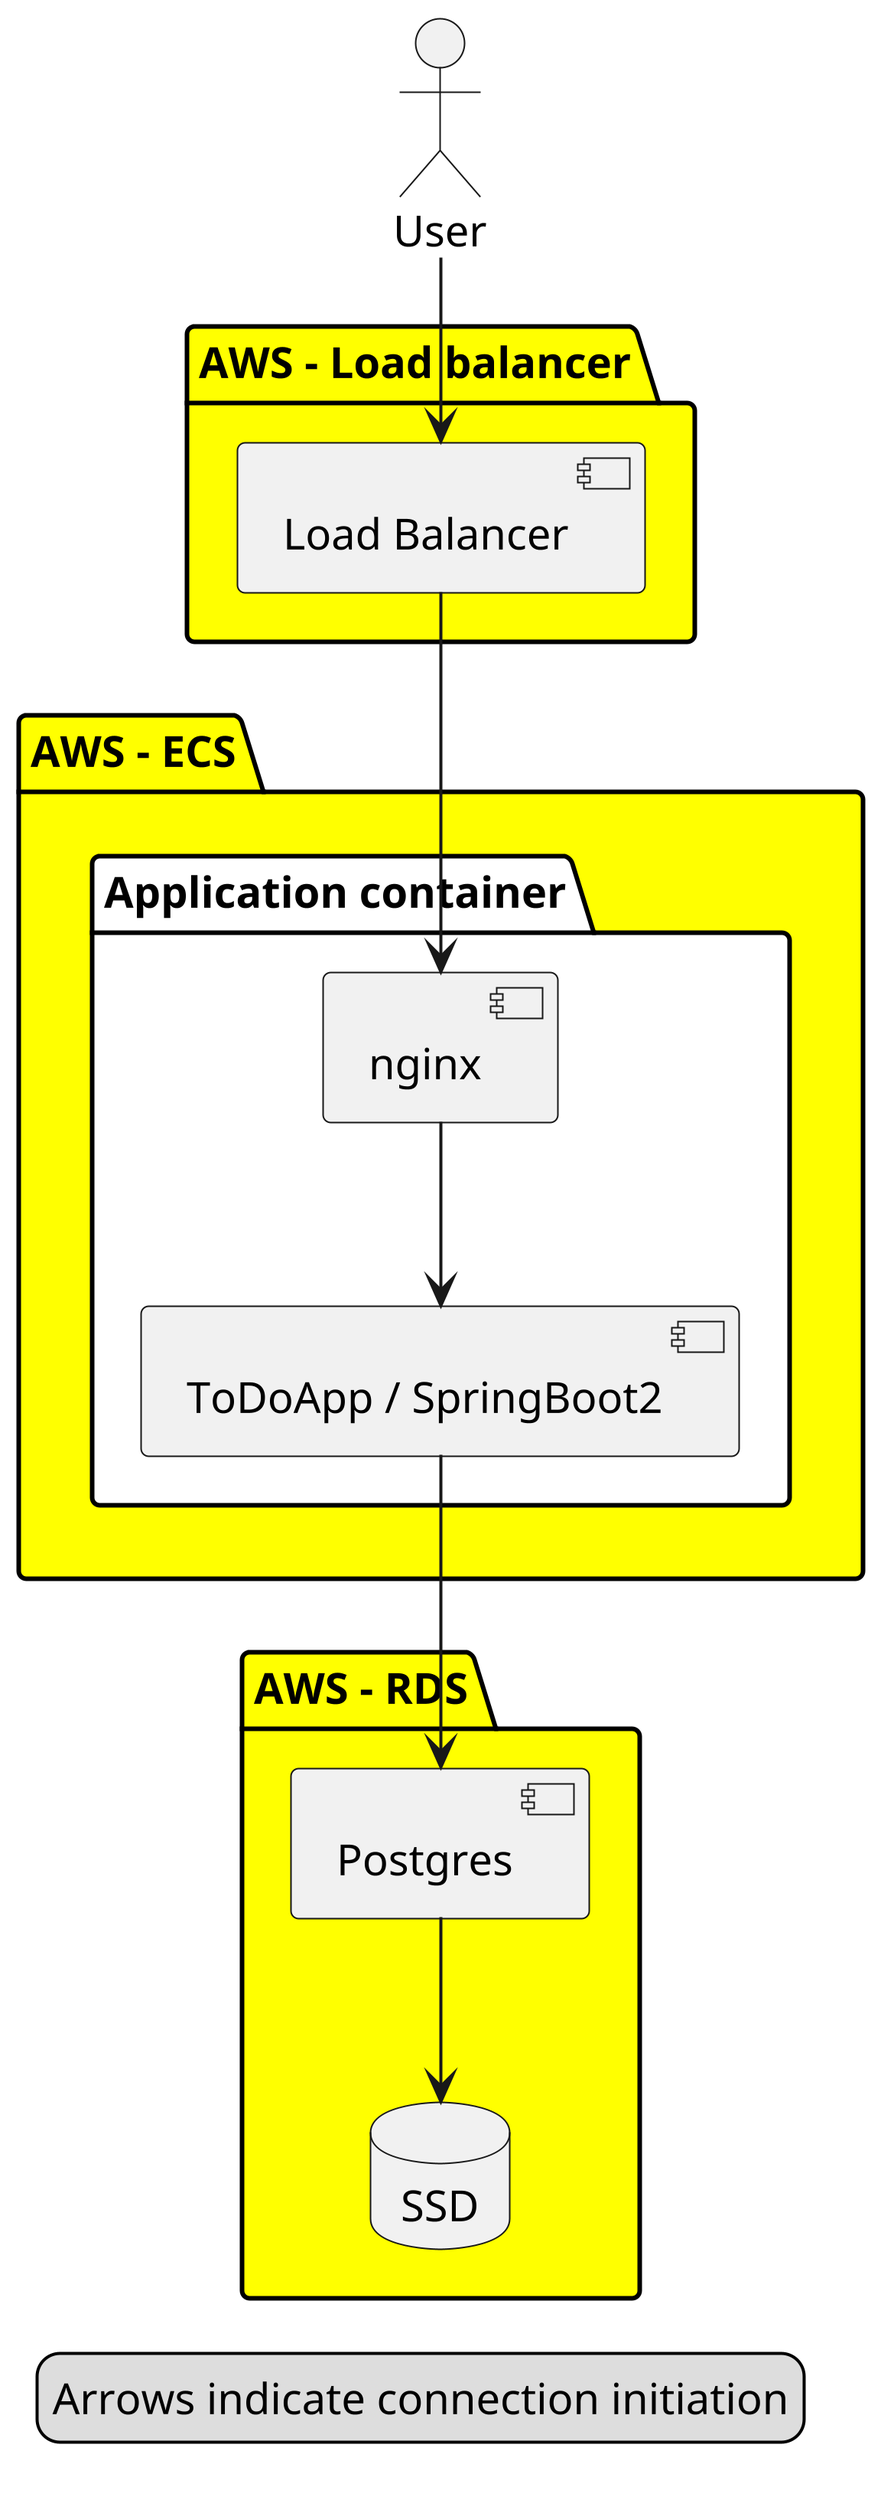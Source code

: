 @startuml

skinparam componentStyle uml2
scale 4

actor "User" as User

package "AWS - Load balancer" as PS1 #Yellow {
  component "Load Balancer" as LoadBalancer
}

package "AWS - ECS" #Yellow {
  package "Application container" #White {
    component "nginx" as WebServer
    component "ToDoApp / SpringBoot2" as ApplicationServer
  }
}

package "AWS - RDS" as PS2 #Yellow {
  component "Postgres" as Database
  database "SSD" as Storage
}

User -d-> LoadBalancer
LoadBalancer -d-> WebServer
WebServer -d-> ApplicationServer
ApplicationServer -d-> Database
Database -d-> Storage

legend
  Arrows indicate connection initiation
end legend

@enduml


